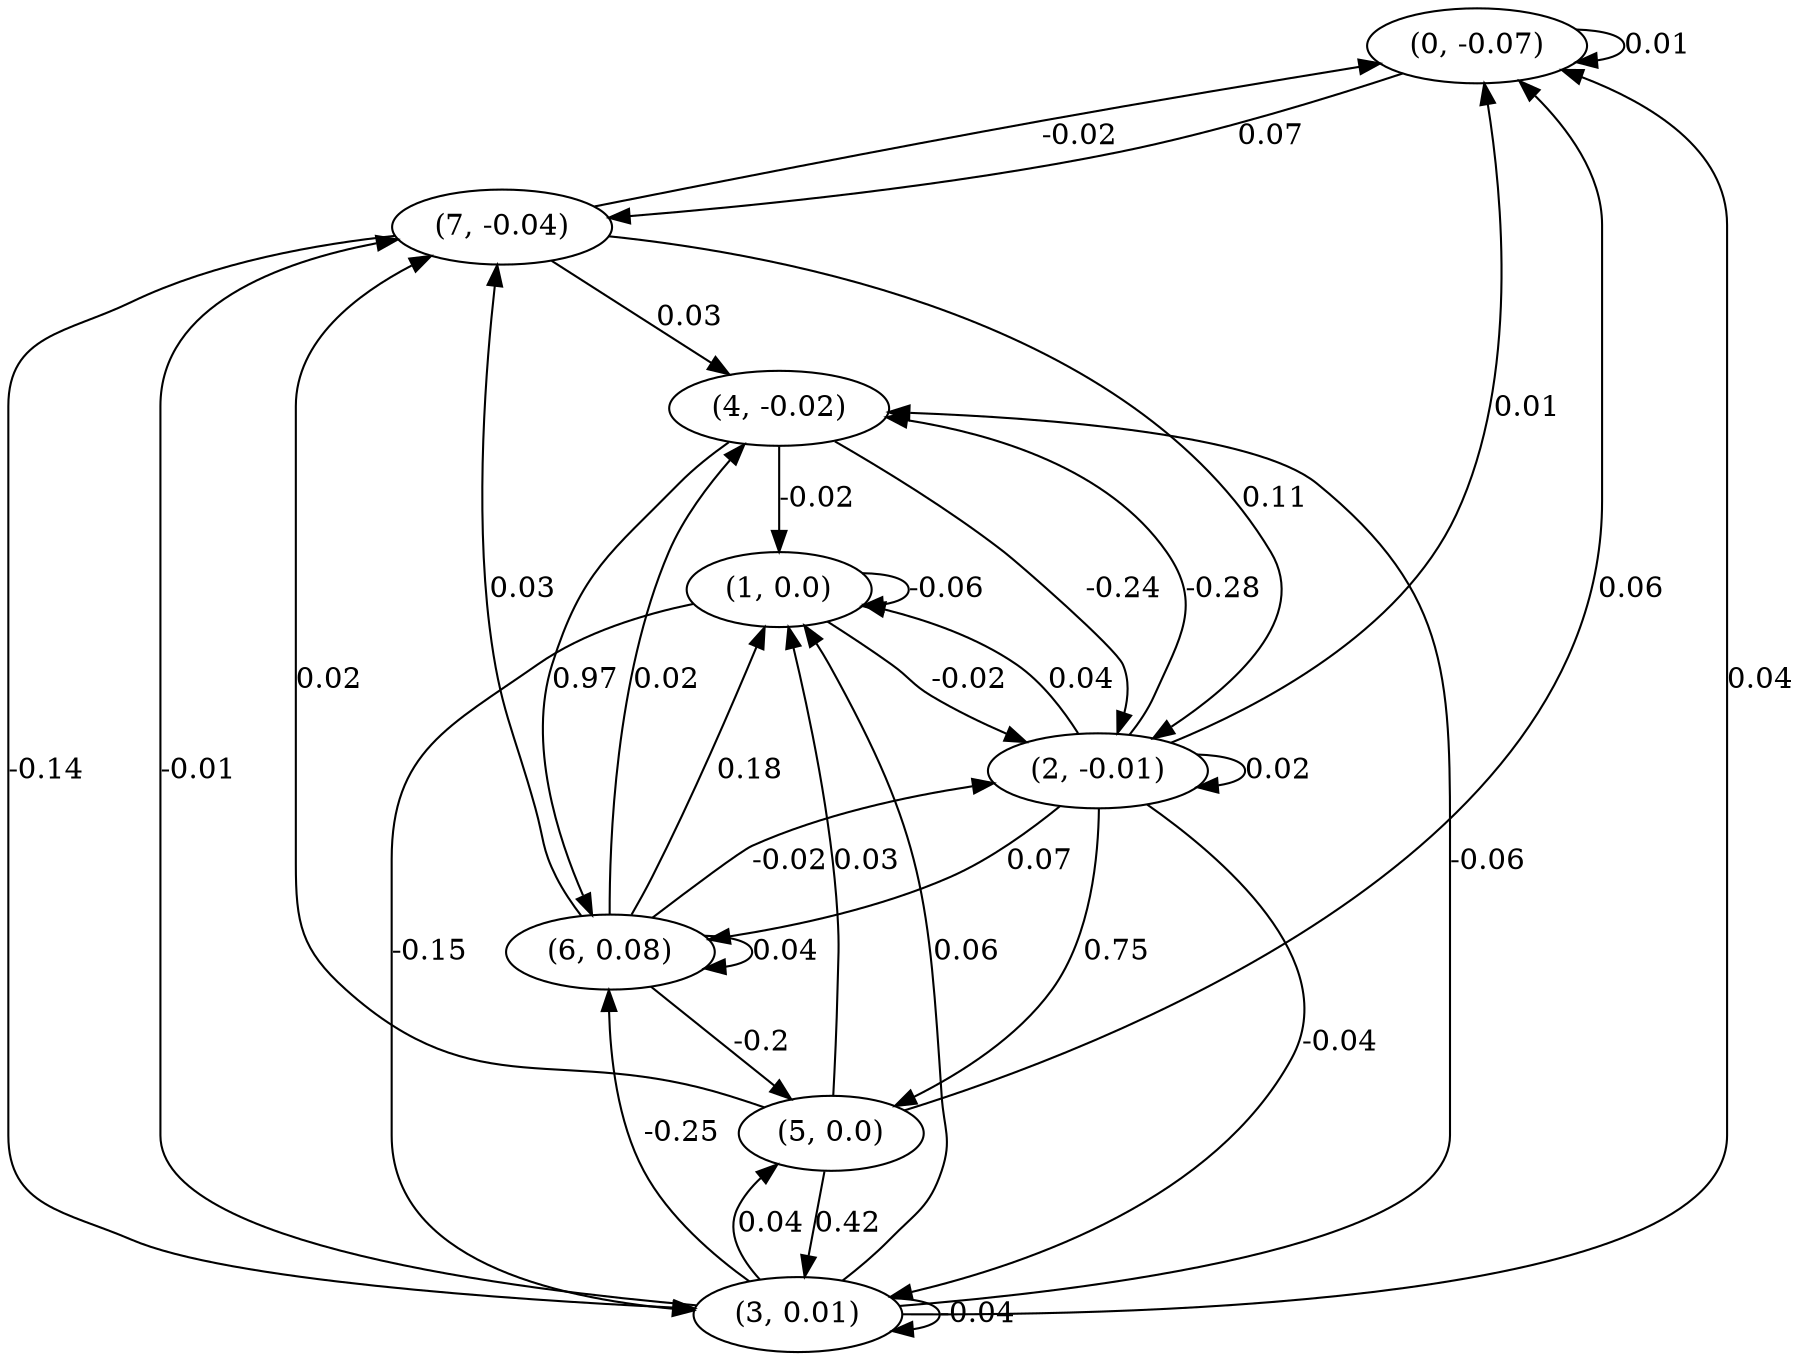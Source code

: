 digraph {
    0 [ label = "(0, -0.07)" ]
    1 [ label = "(1, 0.0)" ]
    2 [ label = "(2, -0.01)" ]
    3 [ label = "(3, 0.01)" ]
    4 [ label = "(4, -0.02)" ]
    5 [ label = "(5, 0.0)" ]
    6 [ label = "(6, 0.08)" ]
    7 [ label = "(7, -0.04)" ]
    0 -> 0 [ label = "0.01" ]
    1 -> 1 [ label = "-0.06" ]
    2 -> 2 [ label = "0.02" ]
    3 -> 3 [ label = "-0.04" ]
    6 -> 6 [ label = "0.04" ]
    2 -> 0 [ label = "0.01" ]
    3 -> 0 [ label = "0.04" ]
    5 -> 0 [ label = "0.06" ]
    7 -> 0 [ label = "-0.02" ]
    2 -> 1 [ label = "0.04" ]
    3 -> 1 [ label = "0.06" ]
    4 -> 1 [ label = "-0.02" ]
    5 -> 1 [ label = "0.03" ]
    6 -> 1 [ label = "0.18" ]
    1 -> 2 [ label = "-0.02" ]
    4 -> 2 [ label = "-0.24" ]
    6 -> 2 [ label = "-0.02" ]
    7 -> 2 [ label = "0.11" ]
    1 -> 3 [ label = "-0.15" ]
    2 -> 3 [ label = "-0.04" ]
    5 -> 3 [ label = "0.42" ]
    7 -> 3 [ label = "-0.14" ]
    2 -> 4 [ label = "-0.28" ]
    3 -> 4 [ label = "-0.06" ]
    6 -> 4 [ label = "0.02" ]
    7 -> 4 [ label = "0.03" ]
    2 -> 5 [ label = "0.75" ]
    3 -> 5 [ label = "0.04" ]
    6 -> 5 [ label = "-0.2" ]
    2 -> 6 [ label = "0.07" ]
    3 -> 6 [ label = "-0.25" ]
    4 -> 6 [ label = "0.97" ]
    0 -> 7 [ label = "0.07" ]
    3 -> 7 [ label = "-0.01" ]
    5 -> 7 [ label = "0.02" ]
    6 -> 7 [ label = "0.03" ]
}

